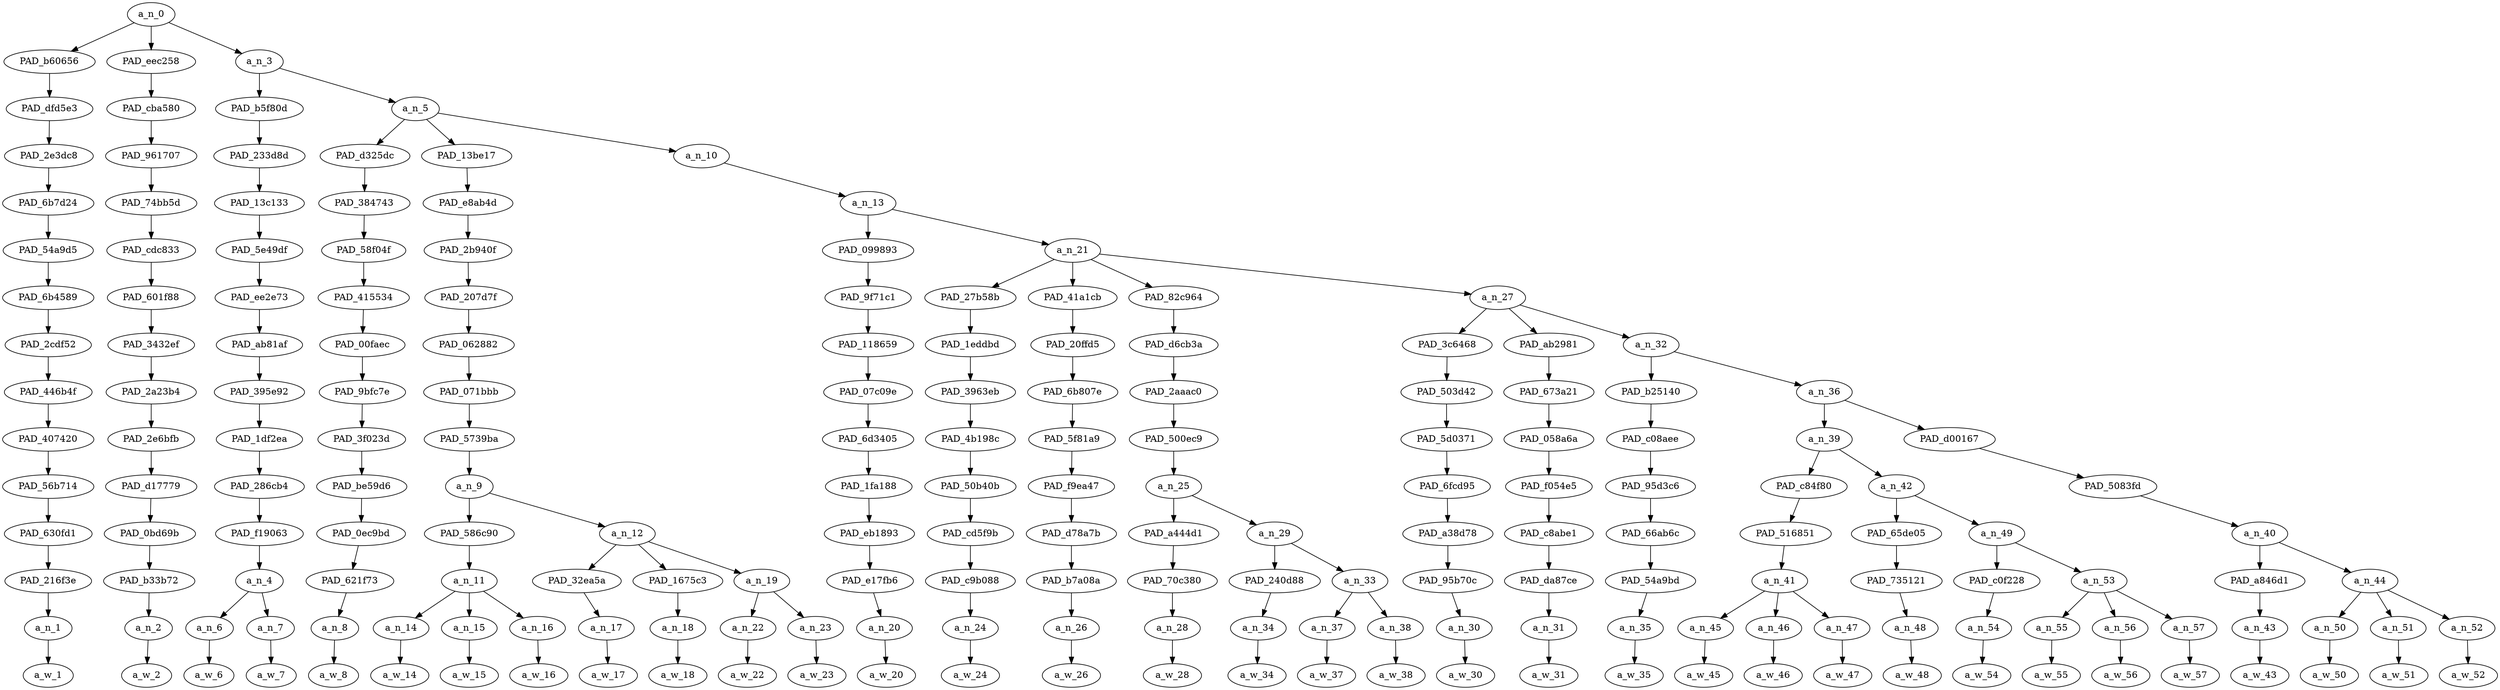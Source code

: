 strict digraph "" {
	a_n_0	[div_dir=1,
		index=0,
		level=14,
		pos="2.1940104166666665,14!",
		text_span="[0, 1, 2, 3, 4, 5, 6, 7, 8, 9, 10, 11, 12, 13, 14, 15, 16, 17, 18, 19, 20, 21, 22, 23, 24, 25, 26, 27, 28, 29, 30, 31, 32, 33]",
		value=1.00000000];
	PAD_b60656	[div_dir=1,
		index=0,
		level=13,
		pos="0.0,13!",
		text_span="[0]",
		value=0.02143839];
	a_n_0 -> PAD_b60656;
	PAD_eec258	[div_dir=-1,
		index=1,
		level=13,
		pos="1.0,13!",
		text_span="[1]",
		value=0.01878326];
	a_n_0 -> PAD_eec258;
	a_n_3	[div_dir=1,
		index=2,
		level=13,
		pos="5.58203125,13!",
		text_span="[2, 3, 4, 5, 6, 7, 8, 9, 10, 11, 12, 13, 14, 15, 16, 17, 18, 19, 20, 21, 22, 23, 24, 25, 26, 27, 28, 29, 30, 31, 32, 33]",
		value=0.95927081];
	a_n_0 -> a_n_3;
	PAD_dfd5e3	[div_dir=1,
		index=0,
		level=12,
		pos="0.0,12!",
		text_span="[0]",
		value=0.02143839];
	PAD_b60656 -> PAD_dfd5e3;
	PAD_2e3dc8	[div_dir=1,
		index=0,
		level=11,
		pos="0.0,11!",
		text_span="[0]",
		value=0.02143839];
	PAD_dfd5e3 -> PAD_2e3dc8;
	PAD_6b7d24	[div_dir=1,
		index=0,
		level=10,
		pos="0.0,10!",
		text_span="[0]",
		value=0.02143839];
	PAD_2e3dc8 -> PAD_6b7d24;
	PAD_54a9d5	[div_dir=1,
		index=0,
		level=9,
		pos="0.0,9!",
		text_span="[0]",
		value=0.02143839];
	PAD_6b7d24 -> PAD_54a9d5;
	PAD_6b4589	[div_dir=1,
		index=0,
		level=8,
		pos="0.0,8!",
		text_span="[0]",
		value=0.02143839];
	PAD_54a9d5 -> PAD_6b4589;
	PAD_2cdf52	[div_dir=1,
		index=0,
		level=7,
		pos="0.0,7!",
		text_span="[0]",
		value=0.02143839];
	PAD_6b4589 -> PAD_2cdf52;
	PAD_446b4f	[div_dir=1,
		index=0,
		level=6,
		pos="0.0,6!",
		text_span="[0]",
		value=0.02143839];
	PAD_2cdf52 -> PAD_446b4f;
	PAD_407420	[div_dir=1,
		index=0,
		level=5,
		pos="0.0,5!",
		text_span="[0]",
		value=0.02143839];
	PAD_446b4f -> PAD_407420;
	PAD_56b714	[div_dir=1,
		index=0,
		level=4,
		pos="0.0,4!",
		text_span="[0]",
		value=0.02143839];
	PAD_407420 -> PAD_56b714;
	PAD_630fd1	[div_dir=1,
		index=0,
		level=3,
		pos="0.0,3!",
		text_span="[0]",
		value=0.02143839];
	PAD_56b714 -> PAD_630fd1;
	PAD_216f3e	[div_dir=1,
		index=0,
		level=2,
		pos="0.0,2!",
		text_span="[0]",
		value=0.02143839];
	PAD_630fd1 -> PAD_216f3e;
	a_n_1	[div_dir=1,
		index=0,
		level=1,
		pos="0.0,1!",
		text_span="[0]",
		value=0.02143839];
	PAD_216f3e -> a_n_1;
	a_w_1	[div_dir=0,
		index=0,
		level=0,
		pos="0,0!",
		text_span="[0]",
		value=is];
	a_n_1 -> a_w_1;
	PAD_cba580	[div_dir=-1,
		index=1,
		level=12,
		pos="1.0,12!",
		text_span="[1]",
		value=0.01878326];
	PAD_eec258 -> PAD_cba580;
	PAD_961707	[div_dir=-1,
		index=1,
		level=11,
		pos="1.0,11!",
		text_span="[1]",
		value=0.01878326];
	PAD_cba580 -> PAD_961707;
	PAD_74bb5d	[div_dir=-1,
		index=1,
		level=10,
		pos="1.0,10!",
		text_span="[1]",
		value=0.01878326];
	PAD_961707 -> PAD_74bb5d;
	PAD_cdc833	[div_dir=-1,
		index=1,
		level=9,
		pos="1.0,9!",
		text_span="[1]",
		value=0.01878326];
	PAD_74bb5d -> PAD_cdc833;
	PAD_601f88	[div_dir=-1,
		index=1,
		level=8,
		pos="1.0,8!",
		text_span="[1]",
		value=0.01878326];
	PAD_cdc833 -> PAD_601f88;
	PAD_3432ef	[div_dir=-1,
		index=1,
		level=7,
		pos="1.0,7!",
		text_span="[1]",
		value=0.01878326];
	PAD_601f88 -> PAD_3432ef;
	PAD_2a23b4	[div_dir=-1,
		index=1,
		level=6,
		pos="1.0,6!",
		text_span="[1]",
		value=0.01878326];
	PAD_3432ef -> PAD_2a23b4;
	PAD_2e6bfb	[div_dir=-1,
		index=1,
		level=5,
		pos="1.0,5!",
		text_span="[1]",
		value=0.01878326];
	PAD_2a23b4 -> PAD_2e6bfb;
	PAD_d17779	[div_dir=-1,
		index=1,
		level=4,
		pos="1.0,4!",
		text_span="[1]",
		value=0.01878326];
	PAD_2e6bfb -> PAD_d17779;
	PAD_0bd69b	[div_dir=-1,
		index=1,
		level=3,
		pos="1.0,3!",
		text_span="[1]",
		value=0.01878326];
	PAD_d17779 -> PAD_0bd69b;
	PAD_b33b72	[div_dir=-1,
		index=1,
		level=2,
		pos="1.0,2!",
		text_span="[1]",
		value=0.01878326];
	PAD_0bd69b -> PAD_b33b72;
	a_n_2	[div_dir=-1,
		index=1,
		level=1,
		pos="1.0,1!",
		text_span="[1]",
		value=0.01878326];
	PAD_b33b72 -> a_n_2;
	a_w_2	[div_dir=0,
		index=1,
		level=0,
		pos="1,0!",
		text_span="[1]",
		value=not];
	a_n_2 -> a_w_2;
	PAD_b5f80d	[div_dir=1,
		index=2,
		level=12,
		pos="2.5,12!",
		text_span="[2, 3]",
		value=0.19122057];
	a_n_3 -> PAD_b5f80d;
	a_n_5	[div_dir=1,
		index=3,
		level=12,
		pos="8.6640625,12!",
		text_span="[4, 5, 6, 7, 8, 9, 10, 11, 12, 13, 14, 15, 16, 17, 18, 19, 20, 21, 22, 23, 24, 25, 26, 27, 28, 29, 30, 31, 32, 33]",
		value=0.76753629];
	a_n_3 -> a_n_5;
	PAD_233d8d	[div_dir=1,
		index=2,
		level=11,
		pos="2.5,11!",
		text_span="[2, 3]",
		value=0.19122057];
	PAD_b5f80d -> PAD_233d8d;
	PAD_13c133	[div_dir=1,
		index=2,
		level=10,
		pos="2.5,10!",
		text_span="[2, 3]",
		value=0.19122057];
	PAD_233d8d -> PAD_13c133;
	PAD_5e49df	[div_dir=1,
		index=2,
		level=9,
		pos="2.5,9!",
		text_span="[2, 3]",
		value=0.19122057];
	PAD_13c133 -> PAD_5e49df;
	PAD_ee2e73	[div_dir=1,
		index=2,
		level=8,
		pos="2.5,8!",
		text_span="[2, 3]",
		value=0.19122057];
	PAD_5e49df -> PAD_ee2e73;
	PAD_ab81af	[div_dir=1,
		index=2,
		level=7,
		pos="2.5,7!",
		text_span="[2, 3]",
		value=0.19122057];
	PAD_ee2e73 -> PAD_ab81af;
	PAD_395e92	[div_dir=1,
		index=2,
		level=6,
		pos="2.5,6!",
		text_span="[2, 3]",
		value=0.19122057];
	PAD_ab81af -> PAD_395e92;
	PAD_1df2ea	[div_dir=1,
		index=2,
		level=5,
		pos="2.5,5!",
		text_span="[2, 3]",
		value=0.19122057];
	PAD_395e92 -> PAD_1df2ea;
	PAD_286cb4	[div_dir=1,
		index=2,
		level=4,
		pos="2.5,4!",
		text_span="[2, 3]",
		value=0.19122057];
	PAD_1df2ea -> PAD_286cb4;
	PAD_f19063	[div_dir=1,
		index=2,
		level=3,
		pos="2.5,3!",
		text_span="[2, 3]",
		value=0.19122057];
	PAD_286cb4 -> PAD_f19063;
	a_n_4	[div_dir=1,
		index=2,
		level=2,
		pos="2.5,2!",
		text_span="[2, 3]",
		value=0.19122057];
	PAD_f19063 -> a_n_4;
	a_n_6	[div_dir=1,
		index=2,
		level=1,
		pos="2.0,1!",
		text_span="[2]",
		value=0.02434661];
	a_n_4 -> a_n_6;
	a_n_7	[div_dir=1,
		index=3,
		level=1,
		pos="3.0,1!",
		text_span="[3]",
		value=0.16616416];
	a_n_4 -> a_n_7;
	a_w_6	[div_dir=0,
		index=2,
		level=0,
		pos="2,0!",
		text_span="[2]",
		value=a];
	a_n_6 -> a_w_6;
	a_w_7	[div_dir=0,
		index=3,
		level=0,
		pos="3,0!",
		text_span="[3]",
		value=mudslime];
	a_n_7 -> a_w_7;
	PAD_d325dc	[div_dir=1,
		index=3,
		level=11,
		pos="4.0,11!",
		text_span="[4]",
		value=0.02068507];
	a_n_5 -> PAD_d325dc;
	PAD_13be17	[div_dir=1,
		index=4,
		level=11,
		pos="7.583333333333333,11!",
		text_span="[5, 6, 7, 8, 9, 10, 11]",
		value=0.19865707];
	a_n_5 -> PAD_13be17;
	a_n_10	[div_dir=1,
		index=5,
		level=11,
		pos="14.408854166666666,11!",
		text_span="[12, 13, 14, 15, 16, 17, 18, 19, 20, 21, 22, 23, 24, 25, 26, 27, 28, 29, 30, 31, 32, 33]",
		value=0.54788212];
	a_n_5 -> a_n_10;
	PAD_384743	[div_dir=1,
		index=3,
		level=10,
		pos="4.0,10!",
		text_span="[4]",
		value=0.02068507];
	PAD_d325dc -> PAD_384743;
	PAD_58f04f	[div_dir=1,
		index=3,
		level=9,
		pos="4.0,9!",
		text_span="[4]",
		value=0.02068507];
	PAD_384743 -> PAD_58f04f;
	PAD_415534	[div_dir=1,
		index=3,
		level=8,
		pos="4.0,8!",
		text_span="[4]",
		value=0.02068507];
	PAD_58f04f -> PAD_415534;
	PAD_00faec	[div_dir=1,
		index=3,
		level=7,
		pos="4.0,7!",
		text_span="[4]",
		value=0.02068507];
	PAD_415534 -> PAD_00faec;
	PAD_9bfc7e	[div_dir=1,
		index=3,
		level=6,
		pos="4.0,6!",
		text_span="[4]",
		value=0.02068507];
	PAD_00faec -> PAD_9bfc7e;
	PAD_3f023d	[div_dir=1,
		index=3,
		level=5,
		pos="4.0,5!",
		text_span="[4]",
		value=0.02068507];
	PAD_9bfc7e -> PAD_3f023d;
	PAD_be59d6	[div_dir=1,
		index=3,
		level=4,
		pos="4.0,4!",
		text_span="[4]",
		value=0.02068507];
	PAD_3f023d -> PAD_be59d6;
	PAD_0ec9bd	[div_dir=1,
		index=3,
		level=3,
		pos="4.0,3!",
		text_span="[4]",
		value=0.02068507];
	PAD_be59d6 -> PAD_0ec9bd;
	PAD_621f73	[div_dir=1,
		index=3,
		level=2,
		pos="4.0,2!",
		text_span="[4]",
		value=0.02068507];
	PAD_0ec9bd -> PAD_621f73;
	a_n_8	[div_dir=1,
		index=4,
		level=1,
		pos="4.0,1!",
		text_span="[4]",
		value=0.02068507];
	PAD_621f73 -> a_n_8;
	a_w_8	[div_dir=0,
		index=4,
		level=0,
		pos="4,0!",
		text_span="[4]",
		value=touching];
	a_n_8 -> a_w_8;
	PAD_e8ab4d	[div_dir=1,
		index=4,
		level=10,
		pos="7.583333333333333,10!",
		text_span="[5, 6, 7, 8, 9, 10, 11]",
		value=0.19865707];
	PAD_13be17 -> PAD_e8ab4d;
	PAD_2b940f	[div_dir=1,
		index=4,
		level=9,
		pos="7.583333333333333,9!",
		text_span="[5, 6, 7, 8, 9, 10, 11]",
		value=0.19865707];
	PAD_e8ab4d -> PAD_2b940f;
	PAD_207d7f	[div_dir=1,
		index=4,
		level=8,
		pos="7.583333333333333,8!",
		text_span="[5, 6, 7, 8, 9, 10, 11]",
		value=0.19865707];
	PAD_2b940f -> PAD_207d7f;
	PAD_062882	[div_dir=1,
		index=4,
		level=7,
		pos="7.583333333333333,7!",
		text_span="[5, 6, 7, 8, 9, 10, 11]",
		value=0.19865707];
	PAD_207d7f -> PAD_062882;
	PAD_071bbb	[div_dir=1,
		index=4,
		level=6,
		pos="7.583333333333333,6!",
		text_span="[5, 6, 7, 8, 9, 10, 11]",
		value=0.19865707];
	PAD_062882 -> PAD_071bbb;
	PAD_5739ba	[div_dir=1,
		index=4,
		level=5,
		pos="7.583333333333333,5!",
		text_span="[5, 6, 7, 8, 9, 10, 11]",
		value=0.19865707];
	PAD_071bbb -> PAD_5739ba;
	a_n_9	[div_dir=1,
		index=4,
		level=4,
		pos="7.583333333333333,4!",
		text_span="[5, 6, 7, 8, 9, 10, 11]",
		value=0.19865707];
	PAD_5739ba -> a_n_9;
	PAD_586c90	[div_dir=1,
		index=4,
		level=3,
		pos="6.0,3!",
		text_span="[5, 6, 7]",
		value=0.06520351];
	a_n_9 -> PAD_586c90;
	a_n_12	[div_dir=-1,
		index=5,
		level=3,
		pos="9.166666666666666,3!",
		text_span="[8, 9, 10, 11]",
		value=0.13336244];
	a_n_9 -> a_n_12;
	a_n_11	[div_dir=1,
		index=4,
		level=2,
		pos="6.0,2!",
		text_span="[5, 6, 7]",
		value=0.06520351];
	PAD_586c90 -> a_n_11;
	a_n_14	[div_dir=1,
		index=5,
		level=1,
		pos="5.0,1!",
		text_span="[5]",
		value=0.01510387];
	a_n_11 -> a_n_14;
	a_n_15	[div_dir=1,
		index=6,
		level=1,
		pos="6.0,1!",
		text_span="[6]",
		value=0.02266949];
	a_n_11 -> a_n_15;
	a_n_16	[div_dir=1,
		index=7,
		level=1,
		pos="7.0,1!",
		text_span="[7]",
		value=0.02724019];
	a_n_11 -> a_n_16;
	a_w_14	[div_dir=0,
		index=5,
		level=0,
		pos="5,0!",
		text_span="[5]",
		value=a1];
	a_n_14 -> a_w_14;
	a_w_15	[div_dir=0,
		index=6,
		level=0,
		pos="6,0!",
		text_span="[6]",
		value=boy];
	a_n_15 -> a_w_15;
	a_w_16	[div_dir=0,
		index=7,
		level=0,
		pos="7,0!",
		text_span="[7]",
		value=dick];
	a_n_16 -> a_w_16;
	PAD_32ea5a	[div_dir=1,
		index=5,
		level=2,
		pos="8.0,2!",
		text_span="[8]",
		value=0.04130838];
	a_n_12 -> PAD_32ea5a;
	PAD_1675c3	[div_dir=-1,
		index=6,
		level=2,
		pos="9.0,2!",
		text_span="[9]",
		value=0.01384788];
	a_n_12 -> PAD_1675c3;
	a_n_19	[div_dir=-1,
		index=7,
		level=2,
		pos="10.5,2!",
		text_span="[10, 11]",
		value=0.07820402];
	a_n_12 -> a_n_19;
	a_n_17	[div_dir=1,
		index=8,
		level=1,
		pos="8.0,1!",
		text_span="[8]",
		value=0.04130838];
	PAD_32ea5a -> a_n_17;
	a_w_17	[div_dir=0,
		index=8,
		level=0,
		pos="8,0!",
		text_span="[8]",
		value=frigging];
	a_n_17 -> a_w_17;
	a_n_18	[div_dir=-1,
		index=9,
		level=1,
		pos="9.0,1!",
		text_span="[9]",
		value=0.01384788];
	PAD_1675c3 -> a_n_18;
	a_w_18	[div_dir=0,
		index=9,
		level=0,
		pos="9,0!",
		text_span="[9]",
		value=it];
	a_n_18 -> a_w_18;
	a_n_22	[div_dir=-1,
		index=10,
		level=1,
		pos="10.0,1!",
		text_span="[10]",
		value=0.01364547];
	a_n_19 -> a_n_22;
	a_n_23	[div_dir=-1,
		index=11,
		level=1,
		pos="11.0,1!",
		text_span="[11]",
		value=0.06452244];
	a_n_19 -> a_n_23;
	a_w_22	[div_dir=0,
		index=10,
		level=0,
		pos="10,0!",
		text_span="[10]",
		value=with];
	a_n_22 -> a_w_22;
	a_w_23	[div_dir=0,
		index=11,
		level=0,
		pos="11,0!",
		text_span="[11]",
		value=lubricant];
	a_n_23 -> a_w_23;
	a_n_13	[div_dir=1,
		index=5,
		level=10,
		pos="14.408854166666666,10!",
		text_span="[12, 13, 14, 15, 16, 17, 18, 19, 20, 21, 22, 23, 24, 25, 26, 27, 28, 29, 30, 31, 32, 33]",
		value=0.54757792];
	a_n_10 -> a_n_13;
	PAD_099893	[div_dir=-1,
		index=5,
		level=9,
		pos="12.0,9!",
		text_span="[12]",
		value=0.01451547];
	a_n_13 -> PAD_099893;
	a_n_21	[div_dir=1,
		index=6,
		level=9,
		pos="16.817708333333332,9!",
		text_span="[13, 14, 15, 16, 17, 18, 19, 20, 21, 22, 23, 24, 25, 26, 27, 28, 29, 30, 31, 32, 33]",
		value=0.53275824];
	a_n_13 -> a_n_21;
	PAD_9f71c1	[div_dir=-1,
		index=5,
		level=8,
		pos="12.0,8!",
		text_span="[12]",
		value=0.01451547];
	PAD_099893 -> PAD_9f71c1;
	PAD_118659	[div_dir=-1,
		index=5,
		level=7,
		pos="12.0,7!",
		text_span="[12]",
		value=0.01451547];
	PAD_9f71c1 -> PAD_118659;
	PAD_07c09e	[div_dir=-1,
		index=5,
		level=6,
		pos="12.0,6!",
		text_span="[12]",
		value=0.01451547];
	PAD_118659 -> PAD_07c09e;
	PAD_6d3405	[div_dir=-1,
		index=5,
		level=5,
		pos="12.0,5!",
		text_span="[12]",
		value=0.01451547];
	PAD_07c09e -> PAD_6d3405;
	PAD_1fa188	[div_dir=-1,
		index=5,
		level=4,
		pos="12.0,4!",
		text_span="[12]",
		value=0.01451547];
	PAD_6d3405 -> PAD_1fa188;
	PAD_eb1893	[div_dir=-1,
		index=6,
		level=3,
		pos="12.0,3!",
		text_span="[12]",
		value=0.01451547];
	PAD_1fa188 -> PAD_eb1893;
	PAD_e17fb6	[div_dir=-1,
		index=8,
		level=2,
		pos="12.0,2!",
		text_span="[12]",
		value=0.01451547];
	PAD_eb1893 -> PAD_e17fb6;
	a_n_20	[div_dir=-1,
		index=12,
		level=1,
		pos="12.0,1!",
		text_span="[12]",
		value=0.01451547];
	PAD_e17fb6 -> a_n_20;
	a_w_20	[div_dir=0,
		index=12,
		level=0,
		pos="12,0!",
		text_span="[12]",
		value=to];
	a_n_20 -> a_w_20;
	PAD_27b58b	[div_dir=1,
		index=6,
		level=8,
		pos="13.0,8!",
		text_span="[13]",
		value=0.01478756];
	a_n_21 -> PAD_27b58b;
	PAD_41a1cb	[div_dir=-1,
		index=8,
		level=8,
		pos="18.0,8!",
		text_span="[18]",
		value=0.01754905];
	a_n_21 -> PAD_41a1cb;
	PAD_82c964	[div_dir=1,
		index=7,
		level=8,
		pos="15.125,8!",
		text_span="[14, 15, 16, 17]",
		value=0.06256525];
	a_n_21 -> PAD_82c964;
	a_n_27	[div_dir=1,
		index=9,
		level=8,
		pos="21.145833333333332,8!",
		text_span="[19, 20, 21, 22, 23, 24, 25, 26, 27, 28, 29, 30, 31, 32, 33]",
		value=0.43754335];
	a_n_21 -> a_n_27;
	PAD_1eddbd	[div_dir=1,
		index=6,
		level=7,
		pos="13.0,7!",
		text_span="[13]",
		value=0.01478756];
	PAD_27b58b -> PAD_1eddbd;
	PAD_3963eb	[div_dir=1,
		index=6,
		level=6,
		pos="13.0,6!",
		text_span="[13]",
		value=0.01478756];
	PAD_1eddbd -> PAD_3963eb;
	PAD_4b198c	[div_dir=1,
		index=6,
		level=5,
		pos="13.0,5!",
		text_span="[13]",
		value=0.01478756];
	PAD_3963eb -> PAD_4b198c;
	PAD_50b40b	[div_dir=1,
		index=6,
		level=4,
		pos="13.0,4!",
		text_span="[13]",
		value=0.01478756];
	PAD_4b198c -> PAD_50b40b;
	PAD_cd5f9b	[div_dir=1,
		index=7,
		level=3,
		pos="13.0,3!",
		text_span="[13]",
		value=0.01478756];
	PAD_50b40b -> PAD_cd5f9b;
	PAD_c9b088	[div_dir=1,
		index=9,
		level=2,
		pos="13.0,2!",
		text_span="[13]",
		value=0.01478756];
	PAD_cd5f9b -> PAD_c9b088;
	a_n_24	[div_dir=1,
		index=13,
		level=1,
		pos="13.0,1!",
		text_span="[13]",
		value=0.01478756];
	PAD_c9b088 -> a_n_24;
	a_w_24	[div_dir=0,
		index=13,
		level=0,
		pos="13,0!",
		text_span="[13]",
		value=get];
	a_n_24 -> a_w_24;
	PAD_20ffd5	[div_dir=-1,
		index=8,
		level=7,
		pos="18.0,7!",
		text_span="[18]",
		value=0.01754905];
	PAD_41a1cb -> PAD_20ffd5;
	PAD_6b807e	[div_dir=-1,
		index=8,
		level=6,
		pos="18.0,6!",
		text_span="[18]",
		value=0.01754905];
	PAD_20ffd5 -> PAD_6b807e;
	PAD_5f81a9	[div_dir=-1,
		index=8,
		level=5,
		pos="18.0,5!",
		text_span="[18]",
		value=0.01754905];
	PAD_6b807e -> PAD_5f81a9;
	PAD_f9ea47	[div_dir=-1,
		index=8,
		level=4,
		pos="18.0,4!",
		text_span="[18]",
		value=0.01754905];
	PAD_5f81a9 -> PAD_f9ea47;
	PAD_d78a7b	[div_dir=-1,
		index=10,
		level=3,
		pos="18.0,3!",
		text_span="[18]",
		value=0.01754905];
	PAD_f9ea47 -> PAD_d78a7b;
	PAD_b7a08a	[div_dir=-1,
		index=13,
		level=2,
		pos="18.0,2!",
		text_span="[18]",
		value=0.01754905];
	PAD_d78a7b -> PAD_b7a08a;
	a_n_26	[div_dir=-1,
		index=18,
		level=1,
		pos="18.0,1!",
		text_span="[18]",
		value=0.01754905];
	PAD_b7a08a -> a_n_26;
	a_w_26	[div_dir=0,
		index=18,
		level=0,
		pos="18,0!",
		text_span="[18]",
		value=then];
	a_n_26 -> a_w_26;
	PAD_d6cb3a	[div_dir=1,
		index=7,
		level=7,
		pos="15.125,7!",
		text_span="[14, 15, 16, 17]",
		value=0.06256525];
	PAD_82c964 -> PAD_d6cb3a;
	PAD_2aaac0	[div_dir=1,
		index=7,
		level=6,
		pos="15.125,6!",
		text_span="[14, 15, 16, 17]",
		value=0.06256525];
	PAD_d6cb3a -> PAD_2aaac0;
	PAD_500ec9	[div_dir=1,
		index=7,
		level=5,
		pos="15.125,5!",
		text_span="[14, 15, 16, 17]",
		value=0.06256525];
	PAD_2aaac0 -> PAD_500ec9;
	a_n_25	[div_dir=1,
		index=7,
		level=4,
		pos="15.125,4!",
		text_span="[14, 15, 16, 17]",
		value=0.06256525];
	PAD_500ec9 -> a_n_25;
	PAD_a444d1	[div_dir=1,
		index=8,
		level=3,
		pos="14.0,3!",
		text_span="[14]",
		value=0.01439658];
	a_n_25 -> PAD_a444d1;
	a_n_29	[div_dir=1,
		index=9,
		level=3,
		pos="16.25,3!",
		text_span="[15, 16, 17]",
		value=0.04807941];
	a_n_25 -> a_n_29;
	PAD_70c380	[div_dir=1,
		index=10,
		level=2,
		pos="14.0,2!",
		text_span="[14]",
		value=0.01439658];
	PAD_a444d1 -> PAD_70c380;
	a_n_28	[div_dir=1,
		index=14,
		level=1,
		pos="14.0,1!",
		text_span="[14]",
		value=0.01439658];
	PAD_70c380 -> a_n_28;
	a_w_28	[div_dir=0,
		index=14,
		level=0,
		pos="14,0!",
		text_span="[14]",
		value=it1];
	a_n_28 -> a_w_28;
	PAD_240d88	[div_dir=1,
		index=12,
		level=2,
		pos="17.0,2!",
		text_span="[17]",
		value=0.01697827];
	a_n_29 -> PAD_240d88;
	a_n_33	[div_dir=1,
		index=11,
		level=2,
		pos="15.5,2!",
		text_span="[15, 16]",
		value=0.03101774];
	a_n_29 -> a_n_33;
	a_n_34	[div_dir=1,
		index=17,
		level=1,
		pos="17.0,1!",
		text_span="[17]",
		value=0.01697827];
	PAD_240d88 -> a_n_34;
	a_w_34	[div_dir=0,
		index=17,
		level=0,
		pos="17,0!",
		text_span="[17]",
		value=hard];
	a_n_34 -> a_w_34;
	a_n_37	[div_dir=1,
		index=15,
		level=1,
		pos="15.0,1!",
		text_span="[15]",
		value=0.01494281];
	a_n_33 -> a_n_37;
	a_n_38	[div_dir=1,
		index=16,
		level=1,
		pos="16.0,1!",
		text_span="[16]",
		value=0.01600052];
	a_n_33 -> a_n_38;
	a_w_37	[div_dir=0,
		index=15,
		level=0,
		pos="15,0!",
		text_span="[15]",
		value=a2];
	a_n_37 -> a_w_37;
	a_w_38	[div_dir=0,
		index=16,
		level=0,
		pos="16,0!",
		text_span="[16]",
		value=little];
	a_n_38 -> a_w_38;
	PAD_3c6468	[div_dir=1,
		index=9,
		level=7,
		pos="19.0,7!",
		text_span="[19]",
		value=0.06063104];
	a_n_27 -> PAD_3c6468;
	PAD_ab2981	[div_dir=1,
		index=10,
		level=7,
		pos="20.0,7!",
		text_span="[20]",
		value=0.01540246];
	a_n_27 -> PAD_ab2981;
	a_n_32	[div_dir=1,
		index=11,
		level=7,
		pos="24.4375,7!",
		text_span="[21, 22, 23, 24, 25, 26, 27, 28, 29, 30, 31, 32, 33]",
		value=0.36119374];
	a_n_27 -> a_n_32;
	PAD_503d42	[div_dir=1,
		index=9,
		level=6,
		pos="19.0,6!",
		text_span="[19]",
		value=0.06063104];
	PAD_3c6468 -> PAD_503d42;
	PAD_5d0371	[div_dir=1,
		index=9,
		level=5,
		pos="19.0,5!",
		text_span="[19]",
		value=0.06063104];
	PAD_503d42 -> PAD_5d0371;
	PAD_6fcd95	[div_dir=1,
		index=9,
		level=4,
		pos="19.0,4!",
		text_span="[19]",
		value=0.06063104];
	PAD_5d0371 -> PAD_6fcd95;
	PAD_a38d78	[div_dir=1,
		index=11,
		level=3,
		pos="19.0,3!",
		text_span="[19]",
		value=0.06063104];
	PAD_6fcd95 -> PAD_a38d78;
	PAD_95b70c	[div_dir=1,
		index=14,
		level=2,
		pos="19.0,2!",
		text_span="[19]",
		value=0.06063104];
	PAD_a38d78 -> PAD_95b70c;
	a_n_30	[div_dir=1,
		index=19,
		level=1,
		pos="19.0,1!",
		text_span="[19]",
		value=0.06063104];
	PAD_95b70c -> a_n_30;
	a_w_30	[div_dir=0,
		index=19,
		level=0,
		pos="19,0!",
		text_span="[19]",
		value=mutilating];
	a_n_30 -> a_w_30;
	PAD_673a21	[div_dir=1,
		index=10,
		level=6,
		pos="20.0,6!",
		text_span="[20]",
		value=0.01540246];
	PAD_ab2981 -> PAD_673a21;
	PAD_058a6a	[div_dir=1,
		index=10,
		level=5,
		pos="20.0,5!",
		text_span="[20]",
		value=0.01540246];
	PAD_673a21 -> PAD_058a6a;
	PAD_f054e5	[div_dir=1,
		index=10,
		level=4,
		pos="20.0,4!",
		text_span="[20]",
		value=0.01540246];
	PAD_058a6a -> PAD_f054e5;
	PAD_c8abe1	[div_dir=1,
		index=12,
		level=3,
		pos="20.0,3!",
		text_span="[20]",
		value=0.01540246];
	PAD_f054e5 -> PAD_c8abe1;
	PAD_da87ce	[div_dir=1,
		index=15,
		level=2,
		pos="20.0,2!",
		text_span="[20]",
		value=0.01540246];
	PAD_c8abe1 -> PAD_da87ce;
	a_n_31	[div_dir=1,
		index=20,
		level=1,
		pos="20.0,1!",
		text_span="[20]",
		value=0.01540246];
	PAD_da87ce -> a_n_31;
	a_w_31	[div_dir=0,
		index=20,
		level=0,
		pos="20,0!",
		text_span="[20]",
		value=it2];
	a_n_31 -> a_w_31;
	PAD_b25140	[div_dir=1,
		index=11,
		level=6,
		pos="21.0,6!",
		text_span="[21]",
		value=0.01641651];
	a_n_32 -> PAD_b25140;
	a_n_36	[div_dir=1,
		index=12,
		level=6,
		pos="27.875,6!",
		text_span="[22, 23, 24, 25, 26, 27, 28, 29, 30, 31, 32, 33]",
		value=0.34449692];
	a_n_32 -> a_n_36;
	PAD_c08aee	[div_dir=1,
		index=11,
		level=5,
		pos="21.0,5!",
		text_span="[21]",
		value=0.01641651];
	PAD_b25140 -> PAD_c08aee;
	PAD_95d3c6	[div_dir=1,
		index=11,
		level=4,
		pos="21.0,4!",
		text_span="[21]",
		value=0.01641651];
	PAD_c08aee -> PAD_95d3c6;
	PAD_66ab6c	[div_dir=1,
		index=13,
		level=3,
		pos="21.0,3!",
		text_span="[21]",
		value=0.01641651];
	PAD_95d3c6 -> PAD_66ab6c;
	PAD_54a9bd	[div_dir=1,
		index=16,
		level=2,
		pos="21.0,2!",
		text_span="[21]",
		value=0.01641651];
	PAD_66ab6c -> PAD_54a9bd;
	a_n_35	[div_dir=1,
		index=21,
		level=1,
		pos="21.0,1!",
		text_span="[21]",
		value=0.01641651];
	PAD_54a9bd -> a_n_35;
	a_w_35	[div_dir=0,
		index=21,
		level=0,
		pos="21,0!",
		text_span="[21]",
		value=with1];
	a_n_35 -> a_w_35;
	a_n_39	[div_dir=1,
		index=12,
		level=5,
		pos="24.75,5!",
		text_span="[22, 23, 24, 25, 26, 27, 28, 29]",
		value=0.16838871];
	a_n_36 -> a_n_39;
	PAD_d00167	[div_dir=1,
		index=13,
		level=5,
		pos="31.0,5!",
		text_span="[30, 31, 32, 33]",
		value=0.17581937];
	a_n_36 -> PAD_d00167;
	PAD_c84f80	[div_dir=1,
		index=12,
		level=4,
		pos="23.0,4!",
		text_span="[22, 23, 24]",
		value=0.05530292];
	a_n_39 -> PAD_c84f80;
	a_n_42	[div_dir=1,
		index=13,
		level=4,
		pos="26.5,4!",
		text_span="[25, 26, 27, 28, 29]",
		value=0.11299224];
	a_n_39 -> a_n_42;
	PAD_516851	[div_dir=1,
		index=14,
		level=3,
		pos="23.0,3!",
		text_span="[22, 23, 24]",
		value=0.05530292];
	PAD_c84f80 -> PAD_516851;
	a_n_41	[div_dir=1,
		index=17,
		level=2,
		pos="23.0,2!",
		text_span="[22, 23, 24]",
		value=0.05530292];
	PAD_516851 -> a_n_41;
	a_n_45	[div_dir=1,
		index=22,
		level=1,
		pos="22.0,1!",
		text_span="[22]",
		value=0.01537727];
	a_n_41 -> a_n_45;
	a_n_46	[div_dir=1,
		index=23,
		level=1,
		pos="23.0,1!",
		text_span="[23]",
		value=0.02108466];
	a_n_41 -> a_n_46;
	a_n_47	[div_dir=-1,
		index=24,
		level=1,
		pos="24.0,1!",
		text_span="[24]",
		value=0.01881398];
	a_n_41 -> a_n_47;
	a_w_45	[div_dir=0,
		index=22,
		level=0,
		pos="22,0!",
		text_span="[22]",
		value=a3];
	a_n_45 -> a_w_45;
	a_w_46	[div_dir=0,
		index=23,
		level=0,
		pos="23,0!",
		text_span="[23]",
		value=knife];
	a_n_46 -> a_w_46;
	a_w_47	[div_dir=0,
		index=24,
		level=0,
		pos="24,0!",
		text_span="[24]",
		value=sort];
	a_n_47 -> a_w_47;
	PAD_65de05	[div_dir=1,
		index=15,
		level=3,
		pos="25.0,3!",
		text_span="[25]",
		value=0.03003426];
	a_n_42 -> PAD_65de05;
	a_n_49	[div_dir=1,
		index=16,
		level=3,
		pos="28.0,3!",
		text_span="[26, 27, 28, 29]",
		value=0.08286290];
	a_n_42 -> a_n_49;
	PAD_735121	[div_dir=1,
		index=18,
		level=2,
		pos="25.0,2!",
		text_span="[25]",
		value=0.03003426];
	PAD_65de05 -> PAD_735121;
	a_n_48	[div_dir=1,
		index=25,
		level=1,
		pos="25.0,1!",
		text_span="[25]",
		value=0.03003426];
	PAD_735121 -> a_n_48;
	a_w_48	[div_dir=0,
		index=25,
		level=0,
		pos="25,0!",
		text_span="[25]",
		value=of];
	a_n_48 -> a_w_48;
	PAD_c0f228	[div_dir=1,
		index=20,
		level=2,
		pos="29.0,2!",
		text_span="[29]",
		value=0.01589770];
	a_n_49 -> PAD_c0f228;
	a_n_53	[div_dir=1,
		index=19,
		level=2,
		pos="27.0,2!",
		text_span="[26, 27, 28]",
		value=0.06689578];
	a_n_49 -> a_n_53;
	a_n_54	[div_dir=1,
		index=29,
		level=1,
		pos="29.0,1!",
		text_span="[29]",
		value=0.01589770];
	PAD_c0f228 -> a_n_54;
	a_w_54	[div_dir=0,
		index=29,
		level=0,
		pos="29,0!",
		text_span="[29]",
		value=i];
	a_n_54 -> a_w_54;
	a_n_55	[div_dir=1,
		index=26,
		level=1,
		pos="26.0,1!",
		text_span="[26]",
		value=0.03566255];
	a_n_53 -> a_n_55;
	a_n_56	[div_dir=1,
		index=27,
		level=1,
		pos="27.0,1!",
		text_span="[27]",
		value=0.01469404];
	a_n_53 -> a_n_56;
	a_n_57	[div_dir=1,
		index=28,
		level=1,
		pos="28.0,1!",
		text_span="[28]",
		value=0.01648590];
	a_n_53 -> a_n_57;
	a_w_55	[div_dir=0,
		index=26,
		level=0,
		pos="26,0!",
		text_span="[26]",
		value=faggy];
	a_n_55 -> a_w_55;
	a_w_56	[div_dir=0,
		index=27,
		level=0,
		pos="27,0!",
		text_span="[27]",
		value=or];
	a_n_56 -> a_w_56;
	a_w_57	[div_dir=0,
		index=28,
		level=0,
		pos="28,0!",
		text_span="[28]",
		value=am];
	a_n_57 -> a_w_57;
	PAD_5083fd	[div_dir=1,
		index=14,
		level=4,
		pos="31.0,4!",
		text_span="[30, 31, 32, 33]",
		value=0.17581937];
	PAD_d00167 -> PAD_5083fd;
	a_n_40	[div_dir=1,
		index=17,
		level=3,
		pos="31.0,3!",
		text_span="[30, 31, 32, 33]",
		value=0.17581937];
	PAD_5083fd -> a_n_40;
	PAD_a846d1	[div_dir=-1,
		index=21,
		level=2,
		pos="30.0,2!",
		text_span="[30]",
		value=0.01630253];
	a_n_40 -> PAD_a846d1;
	a_n_44	[div_dir=1,
		index=22,
		level=2,
		pos="32.0,2!",
		text_span="[31, 32, 33]",
		value=0.15917894];
	a_n_40 -> a_n_44;
	a_n_43	[div_dir=-1,
		index=30,
		level=1,
		pos="30.0,1!",
		text_span="[30]",
		value=0.01630253];
	PAD_a846d1 -> a_n_43;
	a_w_43	[div_dir=0,
		index=30,
		level=0,
		pos="30,0!",
		text_span="[30]",
		value=being];
	a_n_43 -> a_w_43;
	a_n_50	[div_dir=1,
		index=31,
		level=1,
		pos="31.0,1!",
		text_span="[31]",
		value=0.01759655];
	a_n_44 -> a_n_50;
	a_n_51	[div_dir=1,
		index=32,
		level=1,
		pos="32.0,1!",
		text_span="[32]",
		value=0.03439641];
	a_n_44 -> a_n_51;
	a_n_52	[div_dir=1,
		index=33,
		level=1,
		pos="33.0,1!",
		text_span="[33]",
		value=0.10678860];
	a_n_44 -> a_n_52;
	a_w_50	[div_dir=0,
		index=31,
		level=0,
		pos="31,0!",
		text_span="[31]",
		value=a4];
	a_n_50 -> a_w_50;
	a_w_51	[div_dir=0,
		index=32,
		level=0,
		pos="32,0!",
		text_span="[32]",
		value=bitch];
	a_n_51 -> a_w_51;
	a_w_52	[div_dir=0,
		index=33,
		level=0,
		pos="33,0!",
		text_span="[33]",
		value=mudrape];
	a_n_52 -> a_w_52;
}
